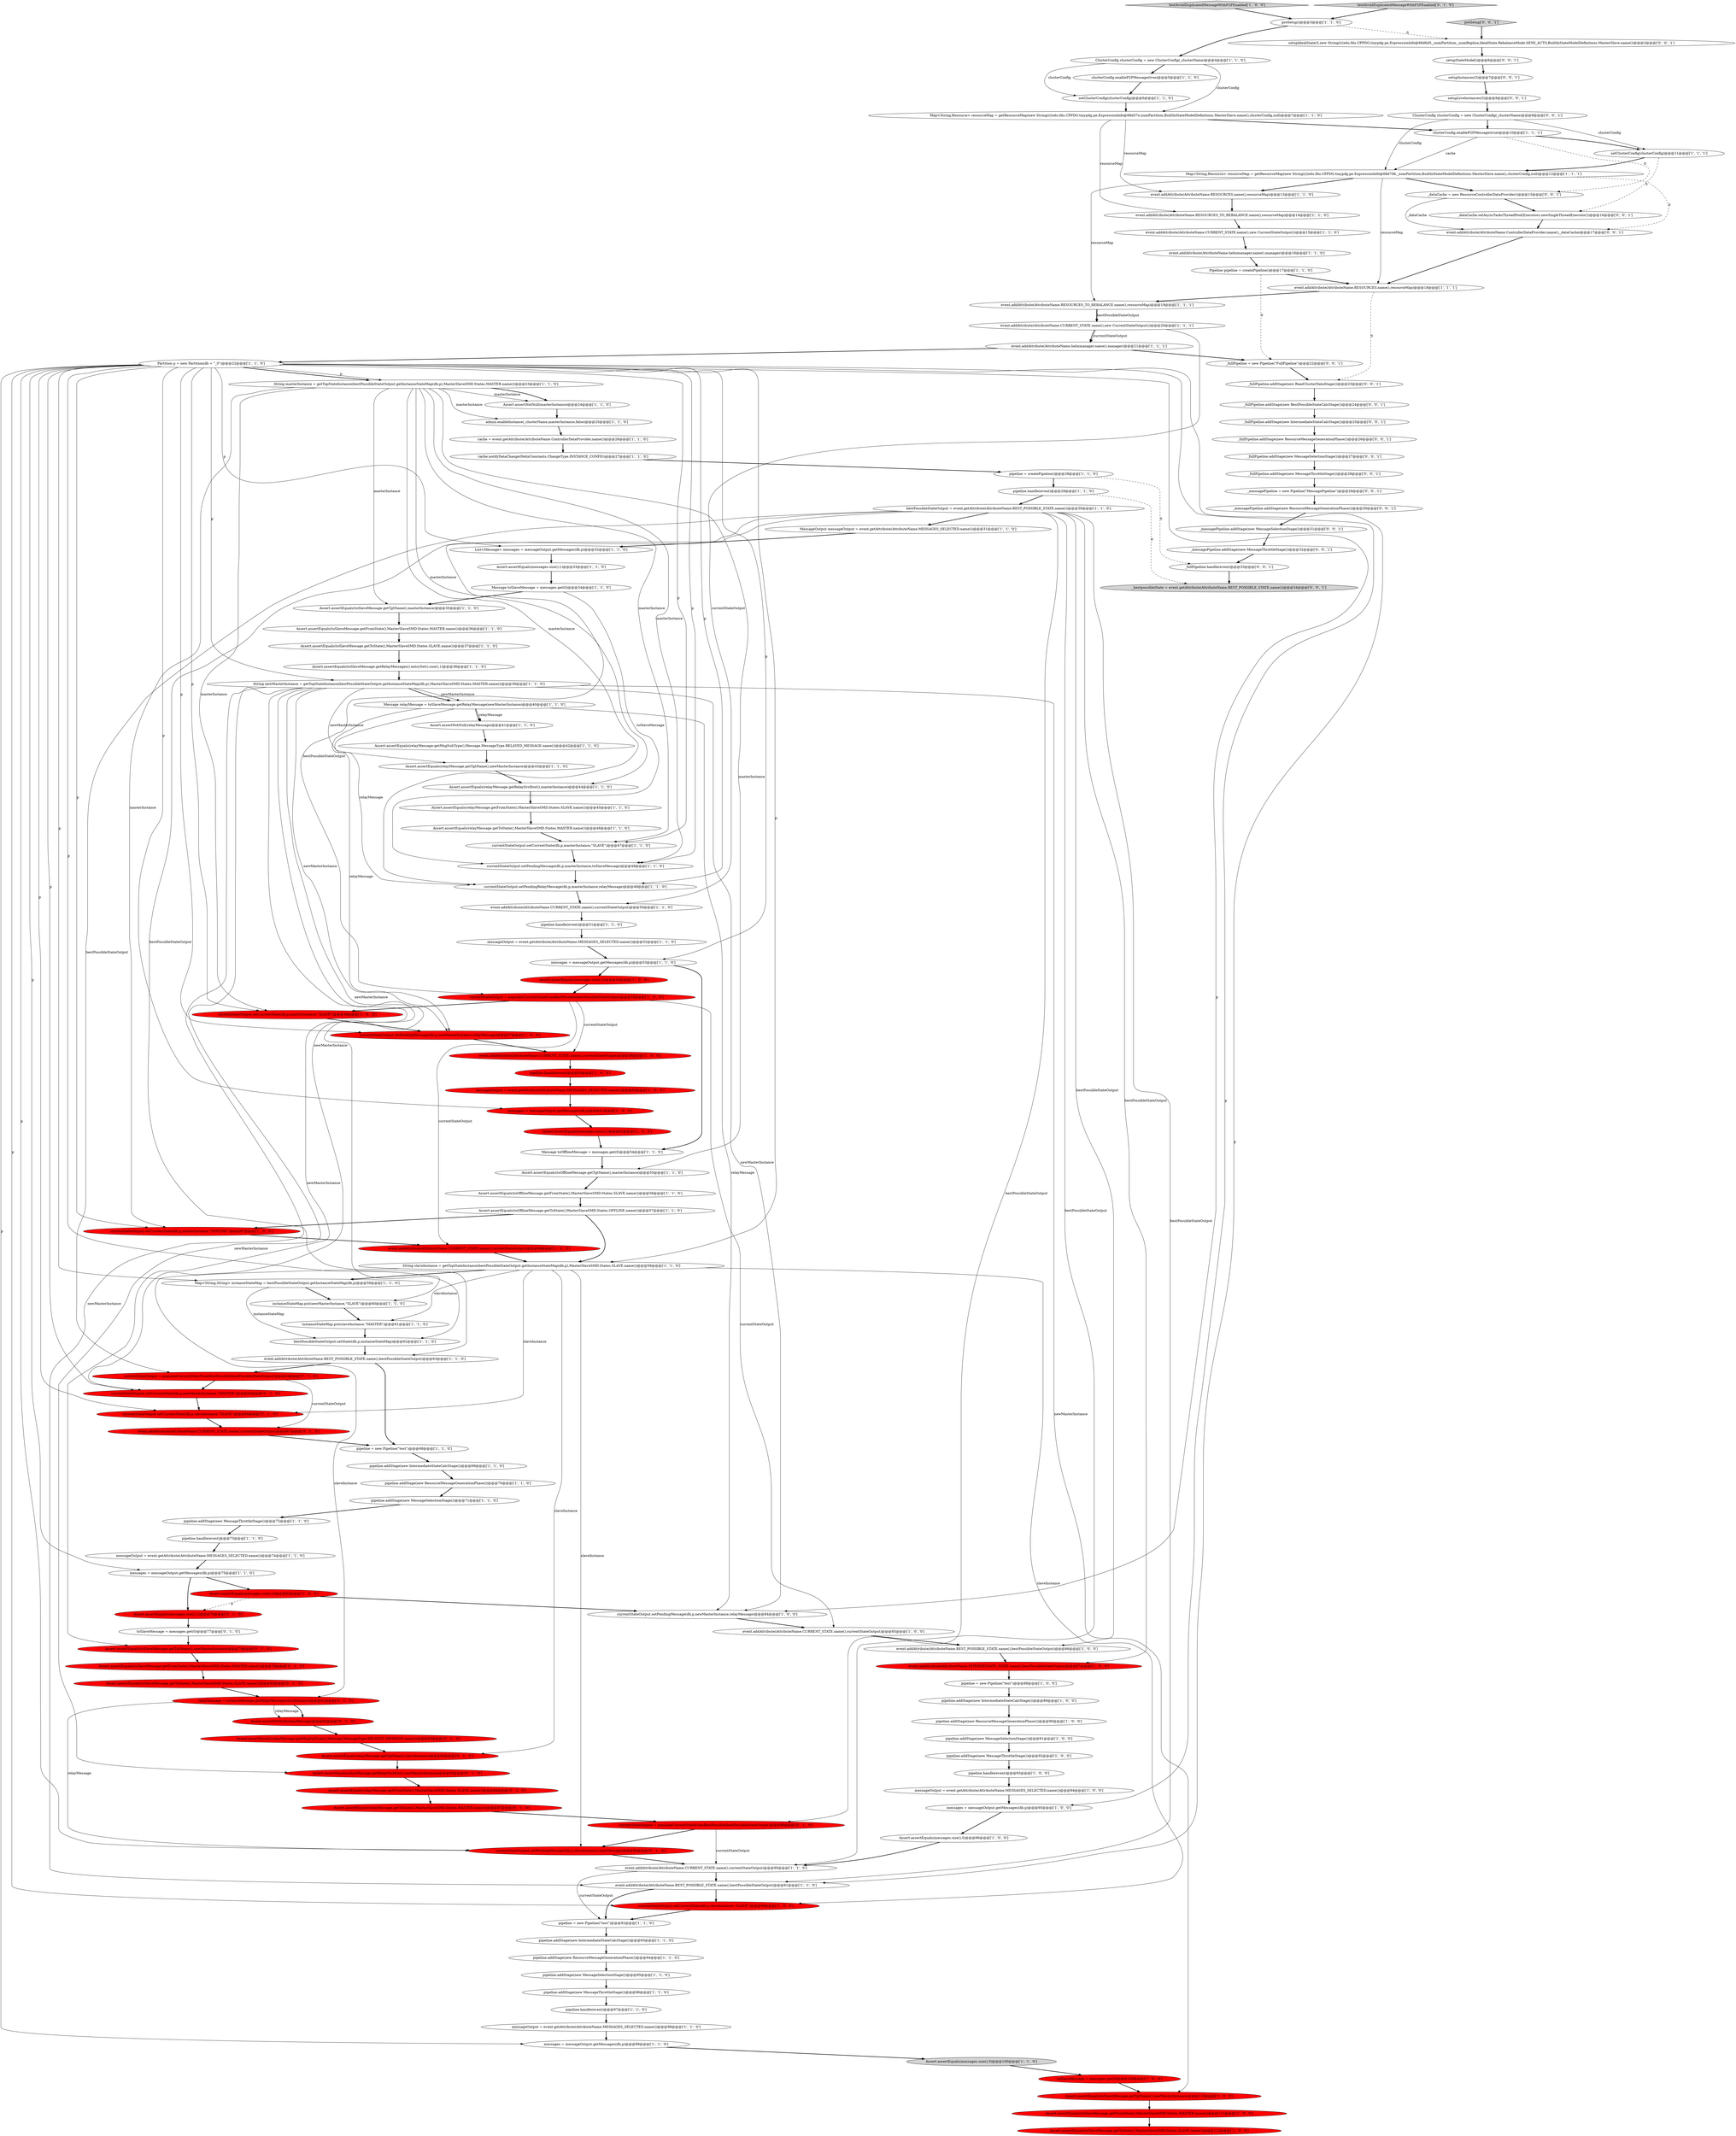 digraph {
63 [style = filled, label = "pipeline = new Pipeline(\"test\")@@@68@@@['1', '1', '0']", fillcolor = white, shape = ellipse image = "AAA0AAABBB1BBB"];
41 [style = filled, label = "messages = messageOutput.getMessages(db,p)@@@75@@@['1', '1', '0']", fillcolor = white, shape = ellipse image = "AAA0AAABBB1BBB"];
53 [style = filled, label = "clusterConfig.enableP2PMessage(true)@@@10@@@['1', '1', '1']", fillcolor = white, shape = ellipse image = "AAA0AAABBB1BBB"];
68 [style = filled, label = "Map<String,Resource> resourceMap = getResourceMap(new String((((edu.fdu.CPPDG.tinypdg.pe.ExpressionInfo@68d37e,numPartition,BuiltInStateModelDefinitions.MasterSlave.name(),clusterConfig,null)@@@7@@@['1', '1', '0']", fillcolor = white, shape = ellipse image = "AAA0AAABBB1BBB"];
4 [style = filled, label = "toSlaveMessage = messages.get(0)@@@109@@@['1', '0', '0']", fillcolor = red, shape = ellipse image = "AAA1AAABBB1BBB"];
74 [style = filled, label = "ClusterConfig clusterConfig = new ClusterConfig(_clusterName)@@@4@@@['1', '1', '0']", fillcolor = white, shape = ellipse image = "AAA0AAABBB1BBB"];
50 [style = filled, label = "Message relayMessage = toSlaveMessage.getRelayMessage(newMasterInstance)@@@40@@@['1', '1', '0']", fillcolor = white, shape = ellipse image = "AAA0AAABBB1BBB"];
82 [style = filled, label = "messageOutput = event.getAttribute(AttributeName.MESSAGES_SELECTED.name())@@@94@@@['1', '0', '0']", fillcolor = white, shape = ellipse image = "AAA0AAABBB1BBB"];
69 [style = filled, label = "event.addAttribute(AttributeName.CURRENT_STATE.name(),currentStateOutput)@@@58@@@['1', '0', '0']", fillcolor = red, shape = ellipse image = "AAA1AAABBB1BBB"];
27 [style = filled, label = "pipeline = createPipeline()@@@28@@@['1', '1', '0']", fillcolor = white, shape = ellipse image = "AAA0AAABBB1BBB"];
70 [style = filled, label = "event.addAttribute(AttributeName.CURRENT_STATE.name(),currentStateOutput)@@@50@@@['1', '1', '0']", fillcolor = white, shape = ellipse image = "AAA0AAABBB1BBB"];
5 [style = filled, label = "event.addAttribute(AttributeName.helixmanager.name(),manager)@@@21@@@['1', '1', '1']", fillcolor = white, shape = ellipse image = "AAA0AAABBB1BBB"];
125 [style = filled, label = "Assert.assertNotNull(relayMessage)@@@82@@@['0', '1', '0']", fillcolor = red, shape = ellipse image = "AAA1AAABBB2BBB"];
64 [style = filled, label = "pipeline.addStage(new MessageThrottleStage())@@@72@@@['1', '1', '0']", fillcolor = white, shape = ellipse image = "AAA0AAABBB1BBB"];
138 [style = filled, label = "preSetup['0', '0', '1']", fillcolor = lightgray, shape = diamond image = "AAA0AAABBB3BBB"];
59 [style = filled, label = "pipeline.handle(event)@@@73@@@['1', '1', '0']", fillcolor = white, shape = ellipse image = "AAA0AAABBB1BBB"];
22 [style = filled, label = "instanceStateMap.put(newMasterInstance,\"SLAVE\")@@@60@@@['1', '1', '0']", fillcolor = white, shape = ellipse image = "AAA0AAABBB1BBB"];
57 [style = filled, label = "preSetup()@@@3@@@['1', '1', '0']", fillcolor = white, shape = ellipse image = "AAA0AAABBB1BBB"];
101 [style = filled, label = "pipeline.handle(event)@@@59@@@['1', '0', '0']", fillcolor = red, shape = ellipse image = "AAA1AAABBB1BBB"];
49 [style = filled, label = "MessageOutput messageOutput = event.getAttribute(AttributeName.MESSAGES_SELECTED.name())@@@31@@@['1', '1', '0']", fillcolor = white, shape = ellipse image = "AAA0AAABBB1BBB"];
19 [style = filled, label = "event.addAttribute(AttributeName.helixmanager.name(),manager)@@@16@@@['1', '1', '0']", fillcolor = white, shape = ellipse image = "AAA0AAABBB1BBB"];
80 [style = filled, label = "messages = messageOutput.getMessages(db,p)@@@53@@@['1', '1', '0']", fillcolor = white, shape = ellipse image = "AAA0AAABBB1BBB"];
104 [style = filled, label = "event.addAttribute(AttributeName.CURRENT_STATE.name(),currentStateOutput)@@@90@@@['1', '1', '0']", fillcolor = white, shape = ellipse image = "AAA0AAABBB1BBB"];
147 [style = filled, label = "_messagePipeline = new Pipeline(\"MessagePipeline\")@@@29@@@['0', '0', '1']", fillcolor = white, shape = ellipse image = "AAA0AAABBB3BBB"];
135 [style = filled, label = "_dataCache.setAsyncTasksThreadPool(Executors.newSingleThreadExecutor())@@@16@@@['0', '0', '1']", fillcolor = white, shape = ellipse image = "AAA0AAABBB3BBB"];
51 [style = filled, label = "currentStateOutput.setPendingRelayMessage(db,p,masterInstance,relayMessage)@@@49@@@['1', '1', '0']", fillcolor = white, shape = ellipse image = "AAA0AAABBB1BBB"];
140 [style = filled, label = "_dataCache = new ResourceControllerDataProvider()@@@15@@@['0', '0', '1']", fillcolor = white, shape = ellipse image = "AAA0AAABBB3BBB"];
6 [style = filled, label = "pipeline.addStage(new MessageThrottleStage())@@@92@@@['1', '0', '0']", fillcolor = white, shape = ellipse image = "AAA0AAABBB1BBB"];
118 [style = filled, label = "Assert.assertEquals(relayMessage.getRelaySrcHost(),newMasterInstance)@@@85@@@['0', '1', '0']", fillcolor = red, shape = ellipse image = "AAA1AAABBB2BBB"];
123 [style = filled, label = "currentStateOutput.setCurrentState(db,p,slaveInstance,\"SLAVE\")@@@66@@@['0', '1', '0']", fillcolor = red, shape = ellipse image = "AAA1AAABBB2BBB"];
10 [style = filled, label = "pipeline.handle(event)@@@97@@@['1', '1', '0']", fillcolor = white, shape = ellipse image = "AAA0AAABBB1BBB"];
149 [style = filled, label = "_fullPipeline = new Pipeline(\"FullPipeline\")@@@22@@@['0', '0', '1']", fillcolor = white, shape = ellipse image = "AAA0AAABBB3BBB"];
129 [style = filled, label = "setupIdealState(3,new String((((edu.fdu.CPPDG.tinypdg.pe.ExpressionInfo@68d6d5,_numPartition,_numReplica,IdealState.RebalanceMode.SEMI_AUTO,BuiltInStateModelDefinitions.MasterSlave.name())@@@3@@@['0', '0', '1']", fillcolor = white, shape = ellipse image = "AAA0AAABBB3BBB"];
23 [style = filled, label = "pipeline.addStage(new IntermediateStateCalcStage())@@@89@@@['1', '0', '0']", fillcolor = white, shape = ellipse image = "AAA0AAABBB1BBB"];
134 [style = filled, label = "_fullPipeline.addStage(new ReadClusterDataStage())@@@23@@@['0', '0', '1']", fillcolor = white, shape = ellipse image = "AAA0AAABBB3BBB"];
87 [style = filled, label = "Assert.assertEquals(toOfflineMessage.getFromState(),MasterSlaveSMD.States.SLAVE.name())@@@56@@@['1', '1', '0']", fillcolor = white, shape = ellipse image = "AAA0AAABBB1BBB"];
65 [style = filled, label = "testAvoidDuplicatedMessageWithP2PEnabled['1', '0', '0']", fillcolor = lightgray, shape = diamond image = "AAA0AAABBB1BBB"];
9 [style = filled, label = "Assert.assertNotNull(relayMessage)@@@41@@@['1', '1', '0']", fillcolor = white, shape = ellipse image = "AAA0AAABBB1BBB"];
108 [style = filled, label = "currentStateOutput.setPendingMessage(db,p,newMasterInstance,relayMessage)@@@84@@@['1', '0', '0']", fillcolor = white, shape = ellipse image = "AAA0AAABBB1BBB"];
61 [style = filled, label = "Assert.assertEquals(toSlaveMessage.getToState(),MasterSlaveSMD.States.SLAVE.name())@@@37@@@['1', '1', '0']", fillcolor = white, shape = ellipse image = "AAA0AAABBB1BBB"];
100 [style = filled, label = "messageOutput = event.getAttribute(AttributeName.MESSAGES_SELECTED.name())@@@74@@@['1', '1', '0']", fillcolor = white, shape = ellipse image = "AAA0AAABBB1BBB"];
107 [style = filled, label = "pipeline = new Pipeline(\"test\")@@@88@@@['1', '0', '0']", fillcolor = white, shape = ellipse image = "AAA0AAABBB1BBB"];
31 [style = filled, label = "Assert.assertEquals(toSlaveMessage.getRelayMessages().entrySet().size(),1)@@@38@@@['1', '1', '0']", fillcolor = white, shape = ellipse image = "AAA0AAABBB1BBB"];
67 [style = filled, label = "currentStateOutput.setCurrentState(db,p,masterInstance,\"OFFLINE\")@@@67@@@['1', '0', '0']", fillcolor = red, shape = ellipse image = "AAA1AAABBB1BBB"];
127 [style = filled, label = "event.addAttribute(AttributeName.CURRENT_STATE.name(),currentStateOutput)@@@67@@@['0', '1', '0']", fillcolor = red, shape = ellipse image = "AAA1AAABBB2BBB"];
86 [style = filled, label = "event.addAttribute(AttributeName.RESOURCES_TO_REBALANCE.name(),resourceMap)@@@14@@@['1', '1', '0']", fillcolor = white, shape = ellipse image = "AAA0AAABBB1BBB"];
52 [style = filled, label = "Assert.assertEquals(messages.size(),0)@@@54@@@['1', '0', '0']", fillcolor = red, shape = ellipse image = "AAA1AAABBB1BBB"];
122 [style = filled, label = "currentStateOutput = populateCurrentStateFromBestPossible(bestPossibleStateOutput)@@@64@@@['0', '1', '0']", fillcolor = red, shape = ellipse image = "AAA1AAABBB2BBB"];
143 [style = filled, label = "_messagePipeline.addStage(new MessageSelectionStage())@@@31@@@['0', '0', '1']", fillcolor = white, shape = ellipse image = "AAA0AAABBB3BBB"];
40 [style = filled, label = "Partition p = new Partition(db + \"_0\")@@@22@@@['1', '1', '0']", fillcolor = white, shape = ellipse image = "AAA0AAABBB1BBB"];
120 [style = filled, label = "Assert.assertEquals(messages.size(),1)@@@76@@@['0', '1', '0']", fillcolor = red, shape = ellipse image = "AAA1AAABBB2BBB"];
20 [style = filled, label = "event.addAttribute(AttributeName.BEST_POSSIBLE_STATE.name(),bestPossibleStateOutput)@@@63@@@['1', '1', '0']", fillcolor = white, shape = ellipse image = "AAA0AAABBB1BBB"];
62 [style = filled, label = "instanceStateMap.put(slaveInstance,\"MASTER\")@@@61@@@['1', '1', '0']", fillcolor = white, shape = ellipse image = "AAA0AAABBB1BBB"];
88 [style = filled, label = "Assert.assertEquals(relayMessage.getMsgSubType(),Message.MessageType.RELAYED_MESSAGE.name())@@@42@@@['1', '1', '0']", fillcolor = white, shape = ellipse image = "AAA0AAABBB1BBB"];
18 [style = filled, label = "event.addAttribute(AttributeName.RESOURCES_TO_REBALANCE.name(),resourceMap)@@@19@@@['1', '1', '1']", fillcolor = white, shape = ellipse image = "AAA0AAABBB1BBB"];
141 [style = filled, label = "event.addAttribute(AttributeName.ControllerDataProvider.name(),_dataCache)@@@17@@@['0', '0', '1']", fillcolor = white, shape = ellipse image = "AAA0AAABBB3BBB"];
2 [style = filled, label = "currentStateOutput.setPendingMessage(db,p,masterInstance,toSlaveMessage)@@@48@@@['1', '1', '0']", fillcolor = white, shape = ellipse image = "AAA0AAABBB1BBB"];
96 [style = filled, label = "event.addAttribute(AttributeName.CURRENT_STATE.name(),new CurrentStateOutput())@@@20@@@['1', '1', '1']", fillcolor = white, shape = ellipse image = "AAA0AAABBB1BBB"];
11 [style = filled, label = "pipeline.addStage(new MessageSelectionStage())@@@71@@@['1', '1', '0']", fillcolor = white, shape = ellipse image = "AAA0AAABBB1BBB"];
42 [style = filled, label = "cache = event.getAttribute(AttributeName.ControllerDataProvider.name())@@@26@@@['1', '1', '0']", fillcolor = white, shape = ellipse image = "AAA0AAABBB1BBB"];
13 [style = filled, label = "Map<String,Resource> resourceMap = getResourceMap(new String((((edu.fdu.CPPDG.tinypdg.pe.ExpressionInfo@68d706,_numPartition,BuiltInStateModelDefinitions.MasterSlave.name(),clusterConfig,null)@@@12@@@['1', '1', '1']", fillcolor = white, shape = ellipse image = "AAA0AAABBB1BBB"];
115 [style = filled, label = "toSlaveMessage = messages.get(0)@@@77@@@['0', '1', '0']", fillcolor = white, shape = ellipse image = "AAA0AAABBB2BBB"];
137 [style = filled, label = "_fullPipeline.handle(event)@@@33@@@['0', '0', '1']", fillcolor = white, shape = ellipse image = "AAA0AAABBB3BBB"];
47 [style = filled, label = "pipeline.handle(event)@@@51@@@['1', '1', '0']", fillcolor = white, shape = ellipse image = "AAA0AAABBB1BBB"];
114 [style = filled, label = "Assert.assertEquals(toSlaveMessage.getTgtName(),newMasterInstance)@@@78@@@['0', '1', '0']", fillcolor = red, shape = ellipse image = "AAA1AAABBB2BBB"];
3 [style = filled, label = "pipeline.addStage(new ResourceMessageGenerationPhase())@@@94@@@['1', '1', '0']", fillcolor = white, shape = ellipse image = "AAA0AAABBB1BBB"];
92 [style = filled, label = "setClusterConfig(clusterConfig)@@@11@@@['1', '1', '1']", fillcolor = white, shape = ellipse image = "AAA0AAABBB1BBB"];
66 [style = filled, label = "Assert.assertEquals(toSlaveMessage.getTgtName(),masterInstance)@@@35@@@['1', '1', '0']", fillcolor = white, shape = ellipse image = "AAA0AAABBB1BBB"];
132 [style = filled, label = "_fullPipeline.addStage(new MessageSelectionStage())@@@27@@@['0', '0', '1']", fillcolor = white, shape = ellipse image = "AAA0AAABBB3BBB"];
128 [style = filled, label = "_fullPipeline.addStage(new IntermediateStateCalcStage())@@@25@@@['0', '0', '1']", fillcolor = white, shape = ellipse image = "AAA0AAABBB3BBB"];
85 [style = filled, label = "messages = messageOutput.getMessages(db,p)@@@99@@@['1', '1', '0']", fillcolor = white, shape = ellipse image = "AAA0AAABBB1BBB"];
35 [style = filled, label = "event.addAttribute(AttributeName.CURRENT_STATE.name(),currentStateOutput)@@@85@@@['1', '0', '0']", fillcolor = white, shape = ellipse image = "AAA0AAABBB1BBB"];
90 [style = filled, label = "pipeline.addStage(new MessageSelectionStage())@@@91@@@['1', '0', '0']", fillcolor = white, shape = ellipse image = "AAA0AAABBB1BBB"];
97 [style = filled, label = "Message toOfflineMessage = messages.get(0)@@@54@@@['1', '1', '0']", fillcolor = white, shape = ellipse image = "AAA0AAABBB1BBB"];
119 [style = filled, label = "Assert.assertEquals(relayMessage.getFromState(),MasterSlaveSMD.States.SLAVE.name())@@@86@@@['0', '1', '0']", fillcolor = red, shape = ellipse image = "AAA1AAABBB2BBB"];
117 [style = filled, label = "Assert.assertEquals(relayMessage.getToState(),MasterSlaveSMD.States.MASTER.name())@@@87@@@['0', '1', '0']", fillcolor = red, shape = ellipse image = "AAA1AAABBB2BBB"];
24 [style = filled, label = "event.addAttribute(AttributeName.BEST_POSSIBLE_STATE.name(),bestPossibleStateOutput)@@@91@@@['1', '1', '0']", fillcolor = white, shape = ellipse image = "AAA0AAABBB1BBB"];
91 [style = filled, label = "bestPossibleStateOutput.setState(db,p,instanceStateMap)@@@62@@@['1', '1', '0']", fillcolor = white, shape = ellipse image = "AAA0AAABBB1BBB"];
116 [style = filled, label = "Assert.assertEquals(relayMessage.getTgtName(),slaveInstance)@@@84@@@['0', '1', '0']", fillcolor = red, shape = ellipse image = "AAA1AAABBB2BBB"];
93 [style = filled, label = "String newMasterInstance = getTopStateInstance(bestPossibleStateOutput.getInstanceStateMap(db,p),MasterSlaveSMD.States.MASTER.name())@@@39@@@['1', '1', '0']", fillcolor = white, shape = ellipse image = "AAA0AAABBB1BBB"];
98 [style = filled, label = "pipeline.addStage(new ResourceMessageGenerationPhase())@@@90@@@['1', '0', '0']", fillcolor = white, shape = ellipse image = "AAA0AAABBB1BBB"];
21 [style = filled, label = "admin.enableInstance(_clusterName,masterInstance,false)@@@25@@@['1', '1', '0']", fillcolor = white, shape = ellipse image = "AAA0AAABBB1BBB"];
36 [style = filled, label = "event.addAttribute(AttributeName.BEST_POSSIBLE_STATE.name(),bestPossibleStateOutput)@@@86@@@['1', '0', '0']", fillcolor = white, shape = ellipse image = "AAA0AAABBB1BBB"];
130 [style = filled, label = "setupStateModel()@@@6@@@['0', '0', '1']", fillcolor = white, shape = ellipse image = "AAA0AAABBB3BBB"];
55 [style = filled, label = "Map<String,String> instanceStateMap = bestPossibleStateOutput.getInstanceStateMap(db,p)@@@59@@@['1', '1', '0']", fillcolor = white, shape = ellipse image = "AAA0AAABBB1BBB"];
71 [style = filled, label = "List<Message> messages = messageOutput.getMessages(db,p)@@@32@@@['1', '1', '0']", fillcolor = white, shape = ellipse image = "AAA0AAABBB1BBB"];
94 [style = filled, label = "Assert.assertEquals(relayMessage.getFromState(),MasterSlaveSMD.States.SLAVE.name())@@@45@@@['1', '1', '0']", fillcolor = white, shape = ellipse image = "AAA0AAABBB1BBB"];
15 [style = filled, label = "Assert.assertEquals(messages.size(),0)@@@96@@@['1', '0', '0']", fillcolor = white, shape = ellipse image = "AAA0AAABBB1BBB"];
121 [style = filled, label = "Assert.assertEquals(relayMessage.getMsgSubType(),Message.MessageType.RELAYED_MESSAGE.name())@@@83@@@['0', '1', '0']", fillcolor = red, shape = ellipse image = "AAA1AAABBB2BBB"];
131 [style = filled, label = "setupLiveInstances(3)@@@8@@@['0', '0', '1']", fillcolor = white, shape = ellipse image = "AAA0AAABBB3BBB"];
56 [style = filled, label = "currentStateOutput.setCurrentState(db,p,masterInstance,\"SLAVE\")@@@56@@@['1', '0', '0']", fillcolor = red, shape = ellipse image = "AAA1AAABBB1BBB"];
144 [style = filled, label = "ClusterConfig clusterConfig = new ClusterConfig(_clusterName)@@@9@@@['0', '0', '1']", fillcolor = white, shape = ellipse image = "AAA0AAABBB3BBB"];
14 [style = filled, label = "currentStateOutput.setCurrentState(db,p,slaveInstance,\"SLAVE\")@@@99@@@['1', '0', '0']", fillcolor = red, shape = ellipse image = "AAA1AAABBB1BBB"];
73 [style = filled, label = "Assert.assertEquals(toSlaveMessage.getTgtName(),newMasterInstance)@@@110@@@['1', '0', '0']", fillcolor = red, shape = ellipse image = "AAA1AAABBB1BBB"];
30 [style = filled, label = "currentStateOutput = populateCurrentStateFromBestPossible(bestPossibleStateOutput)@@@55@@@['1', '0', '0']", fillcolor = red, shape = ellipse image = "AAA1AAABBB1BBB"];
75 [style = filled, label = "event.addAttribute(AttributeName.CURRENT_STATE.name(),new CurrentStateOutput())@@@15@@@['1', '1', '0']", fillcolor = white, shape = ellipse image = "AAA0AAABBB1BBB"];
136 [style = filled, label = "_bestpossibleState = event.getAttribute(AttributeName.BEST_POSSIBLE_STATE.name())@@@34@@@['0', '0', '1']", fillcolor = lightgray, shape = ellipse image = "AAA0AAABBB3BBB"];
105 [style = filled, label = "Assert.assertEquals(relayMessage.getRelaySrcHost(),masterInstance)@@@44@@@['1', '1', '0']", fillcolor = white, shape = ellipse image = "AAA0AAABBB1BBB"];
58 [style = filled, label = "Message toSlaveMessage = messages.get(0)@@@34@@@['1', '1', '0']", fillcolor = white, shape = ellipse image = "AAA0AAABBB1BBB"];
17 [style = filled, label = "event.addAttribute(AttributeName.INTERMEDIATE_STATE.name(),bestPossibleStateOutput)@@@87@@@['1', '0', '0']", fillcolor = red, shape = ellipse image = "AAA1AAABBB1BBB"];
34 [style = filled, label = "pipeline.addStage(new MessageSelectionStage())@@@95@@@['1', '1', '0']", fillcolor = white, shape = ellipse image = "AAA0AAABBB1BBB"];
46 [style = filled, label = "pipeline.handle(event)@@@29@@@['1', '1', '0']", fillcolor = white, shape = ellipse image = "AAA0AAABBB1BBB"];
95 [style = filled, label = "messageOutput = event.getAttribute(AttributeName.MESSAGES_SELECTED.name())@@@98@@@['1', '1', '0']", fillcolor = white, shape = ellipse image = "AAA0AAABBB1BBB"];
111 [style = filled, label = "currentStateOutput.setPendingMessage(db,p,slaveInstance,relayMessage)@@@89@@@['0', '1', '0']", fillcolor = red, shape = ellipse image = "AAA1AAABBB2BBB"];
124 [style = filled, label = "currentStateOutput = populateCurrentStateFromBestPossible(bestPossibleStateOutput)@@@88@@@['0', '1', '0']", fillcolor = red, shape = ellipse image = "AAA1AAABBB2BBB"];
16 [style = filled, label = "clusterConfig.enableP2PMessage(true)@@@5@@@['1', '1', '0']", fillcolor = white, shape = ellipse image = "AAA0AAABBB1BBB"];
79 [style = filled, label = "Assert.assertEquals(messages.size(),0)@@@83@@@['1', '0', '0']", fillcolor = red, shape = ellipse image = "AAA1AAABBB1BBB"];
106 [style = filled, label = "messages = messageOutput.getMessages(db,p)@@@61@@@['1', '0', '0']", fillcolor = red, shape = ellipse image = "AAA1AAABBB1BBB"];
103 [style = filled, label = "Assert.assertNotNull(masterInstance)@@@24@@@['1', '1', '0']", fillcolor = white, shape = ellipse image = "AAA0AAABBB1BBB"];
48 [style = filled, label = "Assert.assertEquals(messages.size(),1)@@@62@@@['1', '0', '0']", fillcolor = red, shape = ellipse image = "AAA1AAABBB1BBB"];
39 [style = filled, label = "currentStateOutput.setPendingMessage(db,p,newMasterInstance,relayMessage)@@@57@@@['1', '0', '0']", fillcolor = red, shape = ellipse image = "AAA1AAABBB1BBB"];
12 [style = filled, label = "pipeline.addStage(new IntermediateStateCalcStage())@@@69@@@['1', '1', '0']", fillcolor = white, shape = ellipse image = "AAA0AAABBB1BBB"];
99 [style = filled, label = "event.addAttribute(AttributeName.RESOURCES.name(),resourceMap)@@@18@@@['1', '1', '1']", fillcolor = white, shape = ellipse image = "AAA0AAABBB1BBB"];
28 [style = filled, label = "Assert.assertEquals(relayMessage.getTgtName(),newMasterInstance)@@@43@@@['1', '1', '0']", fillcolor = white, shape = ellipse image = "AAA0AAABBB1BBB"];
113 [style = filled, label = "currentStateOutput.setCurrentState(db,p,newMasterInstance,\"MASTER\")@@@65@@@['0', '1', '0']", fillcolor = red, shape = ellipse image = "AAA1AAABBB2BBB"];
1 [style = filled, label = "Assert.assertEquals(messages.size(),1)@@@33@@@['1', '1', '0']", fillcolor = white, shape = ellipse image = "AAA0AAABBB1BBB"];
45 [style = filled, label = "event.addAttribute(AttributeName.CURRENT_STATE.name(),currentStateOutput)@@@68@@@['1', '0', '0']", fillcolor = red, shape = ellipse image = "AAA1AAABBB1BBB"];
44 [style = filled, label = "pipeline.handle(event)@@@93@@@['1', '0', '0']", fillcolor = white, shape = ellipse image = "AAA0AAABBB1BBB"];
83 [style = filled, label = "Assert.assertEquals(toOfflineMessage.getTgtName(),masterInstance)@@@55@@@['1', '1', '0']", fillcolor = white, shape = ellipse image = "AAA0AAABBB1BBB"];
26 [style = filled, label = "messageOutput = event.getAttribute(AttributeName.MESSAGES_SELECTED.name())@@@60@@@['1', '0', '0']", fillcolor = red, shape = ellipse image = "AAA1AAABBB1BBB"];
89 [style = filled, label = "Assert.assertEquals(toSlaveMessage.getToState(),MasterSlaveSMD.States.SLAVE.name())@@@112@@@['1', '0', '0']", fillcolor = red, shape = ellipse image = "AAA1AAABBB1BBB"];
145 [style = filled, label = "_fullPipeline.addStage(new MessageThrottleStage())@@@28@@@['0', '0', '1']", fillcolor = white, shape = ellipse image = "AAA0AAABBB3BBB"];
148 [style = filled, label = "setupInstances(3)@@@7@@@['0', '0', '1']", fillcolor = white, shape = ellipse image = "AAA0AAABBB3BBB"];
72 [style = filled, label = "setClusterConfig(clusterConfig)@@@6@@@['1', '1', '0']", fillcolor = white, shape = ellipse image = "AAA0AAABBB1BBB"];
38 [style = filled, label = "cache.notifyDataChange(HelixConstants.ChangeType.INSTANCE_CONFIG)@@@27@@@['1', '1', '0']", fillcolor = white, shape = ellipse image = "AAA0AAABBB1BBB"];
37 [style = filled, label = "Pipeline pipeline = createPipeline()@@@17@@@['1', '1', '0']", fillcolor = white, shape = ellipse image = "AAA0AAABBB1BBB"];
76 [style = filled, label = "String slaveInstance = getTopStateInstance(bestPossibleStateOutput.getInstanceStateMap(db,p),MasterSlaveSMD.States.SLAVE.name())@@@58@@@['1', '1', '0']", fillcolor = white, shape = ellipse image = "AAA0AAABBB1BBB"];
77 [style = filled, label = "messageOutput = event.getAttribute(AttributeName.MESSAGES_SELECTED.name())@@@52@@@['1', '1', '0']", fillcolor = white, shape = ellipse image = "AAA0AAABBB1BBB"];
54 [style = filled, label = "Assert.assertEquals(toSlaveMessage.getFromState(),MasterSlaveSMD.States.MASTER.name())@@@111@@@['1', '0', '0']", fillcolor = red, shape = ellipse image = "AAA1AAABBB1BBB"];
146 [style = filled, label = "_messagePipeline.addStage(new ResourceMessageGenerationPhase())@@@30@@@['0', '0', '1']", fillcolor = white, shape = ellipse image = "AAA0AAABBB3BBB"];
133 [style = filled, label = "_fullPipeline.addStage(new ResourceMessageGenerationPhase())@@@26@@@['0', '0', '1']", fillcolor = white, shape = ellipse image = "AAA0AAABBB3BBB"];
33 [style = filled, label = "String masterInstance = getTopStateInstance(bestPossibleStateOutput.getInstanceStateMap(db,p),MasterSlaveSMD.States.MASTER.name())@@@23@@@['1', '1', '0']", fillcolor = white, shape = ellipse image = "AAA0AAABBB1BBB"];
139 [style = filled, label = "_fullPipeline.addStage(new BestPossibleStateCalcStage())@@@24@@@['0', '0', '1']", fillcolor = white, shape = ellipse image = "AAA0AAABBB3BBB"];
112 [style = filled, label = "Assert.assertEquals(toSlaveMessage.getToState(),MasterSlaveSMD.States.SLAVE.name())@@@80@@@['0', '1', '0']", fillcolor = red, shape = ellipse image = "AAA1AAABBB2BBB"];
8 [style = filled, label = "event.addAttribute(AttributeName.RESOURCES.name(),resourceMap)@@@13@@@['1', '1', '0']", fillcolor = white, shape = ellipse image = "AAA0AAABBB1BBB"];
60 [style = filled, label = "Assert.assertEquals(messages.size(),0)@@@100@@@['1', '1', '0']", fillcolor = lightgray, shape = ellipse image = "AAA0AAABBB1BBB"];
78 [style = filled, label = "Assert.assertEquals(toSlaveMessage.getFromState(),MasterSlaveSMD.States.MASTER.name())@@@36@@@['1', '1', '0']", fillcolor = white, shape = ellipse image = "AAA0AAABBB1BBB"];
102 [style = filled, label = "pipeline.addStage(new ResourceMessageGenerationPhase())@@@70@@@['1', '1', '0']", fillcolor = white, shape = ellipse image = "AAA0AAABBB1BBB"];
109 [style = filled, label = "relayMessage = toSlaveMessage.getRelayMessage(slaveInstance)@@@81@@@['0', '1', '0']", fillcolor = red, shape = ellipse image = "AAA1AAABBB2BBB"];
126 [style = filled, label = "Assert.assertEquals(toSlaveMessage.getFromState(),MasterSlaveSMD.States.MASTER.name())@@@79@@@['0', '1', '0']", fillcolor = red, shape = ellipse image = "AAA1AAABBB2BBB"];
110 [style = filled, label = "testAvoidDuplicatedMessageWithP2PEnabled['0', '1', '0']", fillcolor = lightgray, shape = diamond image = "AAA0AAABBB2BBB"];
25 [style = filled, label = "Assert.assertEquals(relayMessage.getToState(),MasterSlaveSMD.States.MASTER.name())@@@46@@@['1', '1', '0']", fillcolor = white, shape = ellipse image = "AAA0AAABBB1BBB"];
29 [style = filled, label = "pipeline = new Pipeline(\"test\")@@@92@@@['1', '1', '0']", fillcolor = white, shape = ellipse image = "AAA0AAABBB1BBB"];
81 [style = filled, label = "Assert.assertEquals(toOfflineMessage.getToState(),MasterSlaveSMD.States.OFFLINE.name())@@@57@@@['1', '1', '0']", fillcolor = white, shape = ellipse image = "AAA0AAABBB1BBB"];
32 [style = filled, label = "currentStateOutput.setCurrentState(db,p,masterInstance,\"SLAVE\")@@@47@@@['1', '1', '0']", fillcolor = white, shape = ellipse image = "AAA0AAABBB1BBB"];
43 [style = filled, label = "pipeline.addStage(new MessageThrottleStage())@@@96@@@['1', '1', '0']", fillcolor = white, shape = ellipse image = "AAA0AAABBB1BBB"];
7 [style = filled, label = "pipeline.addStage(new IntermediateStateCalcStage())@@@93@@@['1', '1', '0']", fillcolor = white, shape = ellipse image = "AAA0AAABBB1BBB"];
142 [style = filled, label = "_messagePipeline.addStage(new MessageThrottleStage())@@@32@@@['0', '0', '1']", fillcolor = white, shape = ellipse image = "AAA0AAABBB3BBB"];
0 [style = filled, label = "bestPossibleStateOutput = event.getAttribute(AttributeName.BEST_POSSIBLE_STATE.name())@@@30@@@['1', '1', '0']", fillcolor = white, shape = ellipse image = "AAA0AAABBB1BBB"];
84 [style = filled, label = "messages = messageOutput.getMessages(db,p)@@@95@@@['1', '0', '0']", fillcolor = white, shape = ellipse image = "AAA0AAABBB1BBB"];
121->116 [style = bold, label=""];
79->108 [style = bold, label=""];
21->42 [style = bold, label=""];
39->69 [style = bold, label=""];
119->117 [style = bold, label=""];
33->105 [style = solid, label="masterInstance"];
46->0 [style = bold, label=""];
78->61 [style = bold, label=""];
2->51 [style = bold, label=""];
50->39 [style = solid, label="relayMessage"];
65->57 [style = bold, label=""];
148->131 [style = bold, label=""];
11->64 [style = bold, label=""];
86->75 [style = bold, label=""];
73->54 [style = bold, label=""];
40->55 [style = solid, label="p"];
135->141 [style = bold, label=""];
18->96 [style = solid, label="bestPossibleStateOutput"];
116->118 [style = bold, label=""];
93->108 [style = solid, label="newMasterInstance"];
55->91 [style = solid, label="instanceStateMap"];
77->80 [style = bold, label=""];
44->82 [style = bold, label=""];
96->5 [style = solid, label="currentStateOutput"];
124->104 [style = solid, label="currentStateOutput"];
45->76 [style = bold, label=""];
123->127 [style = bold, label=""];
107->23 [style = bold, label=""];
40->108 [style = solid, label="p"];
98->90 [style = bold, label=""];
16->72 [style = bold, label=""];
139->128 [style = bold, label=""];
68->86 [style = solid, label="resourceMap"];
3->34 [style = bold, label=""];
93->73 [style = solid, label="newMasterInstance"];
33->56 [style = solid, label="masterInstance"];
145->147 [style = bold, label=""];
0->124 [style = solid, label="bestPossibleStateOutput"];
144->53 [style = bold, label=""];
40->24 [style = solid, label="p"];
76->109 [style = solid, label="slaveInstance"];
5->149 [style = bold, label=""];
75->19 [style = bold, label=""];
76->55 [style = bold, label=""];
91->20 [style = bold, label=""];
12->102 [style = bold, label=""];
93->118 [style = solid, label="newMasterInstance"];
27->137 [style = dashed, label="0"];
20->122 [style = bold, label=""];
57->74 [style = bold, label=""];
40->93 [style = solid, label="p"];
96->70 [style = solid, label="currentStateOutput"];
122->127 [style = solid, label="currentStateOutput"];
120->115 [style = bold, label=""];
97->83 [style = bold, label=""];
17->107 [style = bold, label=""];
30->35 [style = solid, label="currentStateOutput"];
36->17 [style = bold, label=""];
149->134 [style = bold, label=""];
115->114 [style = bold, label=""];
40->71 [style = solid, label="p"];
50->9 [style = solid, label="relayMessage"];
134->139 [style = bold, label=""];
50->108 [style = solid, label="relayMessage"];
93->114 [style = solid, label="newMasterInstance"];
20->63 [style = bold, label=""];
68->8 [style = solid, label="resourceMap"];
33->103 [style = bold, label=""];
117->124 [style = bold, label=""];
140->135 [style = bold, label=""];
109->111 [style = solid, label="relayMessage"];
41->120 [style = bold, label=""];
4->73 [style = bold, label=""];
10->95 [style = bold, label=""];
33->67 [style = solid, label="masterInstance"];
93->39 [style = solid, label="newMasterInstance"];
140->141 [style = solid, label="_dataCache"];
53->92 [style = bold, label=""];
66->78 [style = bold, label=""];
109->125 [style = bold, label=""];
28->105 [style = bold, label=""];
33->21 [style = solid, label="masterInstance"];
40->111 [style = solid, label="p"];
76->111 [style = solid, label="slaveInstance"];
129->130 [style = bold, label=""];
18->96 [style = bold, label=""];
33->51 [style = solid, label="masterInstance"];
99->134 [style = dashed, label="0"];
104->29 [style = solid, label="currentStateOutput"];
26->106 [style = bold, label=""];
104->24 [style = bold, label=""];
15->104 [style = bold, label=""];
0->20 [style = solid, label="bestPossibleStateOutput"];
19->37 [style = bold, label=""];
112->109 [style = bold, label=""];
118->119 [style = bold, label=""];
48->97 [style = bold, label=""];
40->2 [style = solid, label="p"];
53->140 [style = dashed, label="0"];
85->60 [style = bold, label=""];
76->116 [style = solid, label="slaveInstance"];
133->132 [style = bold, label=""];
27->46 [style = bold, label=""];
49->71 [style = bold, label=""];
1->58 [style = bold, label=""];
132->145 [style = bold, label=""];
0->122 [style = solid, label="bestPossibleStateOutput"];
13->140 [style = bold, label=""];
33->83 [style = solid, label="masterInstance"];
94->25 [style = bold, label=""];
40->106 [style = solid, label="p"];
50->51 [style = solid, label="relayMessage"];
128->133 [style = bold, label=""];
69->101 [style = bold, label=""];
43->10 [style = bold, label=""];
0->104 [style = solid, label="bestPossibleStateOutput"];
37->99 [style = bold, label=""];
99->18 [style = bold, label=""];
113->123 [style = bold, label=""];
13->141 [style = dashed, label="0"];
71->1 [style = bold, label=""];
62->91 [style = bold, label=""];
67->45 [style = bold, label=""];
42->38 [style = bold, label=""];
23->98 [style = bold, label=""];
122->113 [style = bold, label=""];
13->18 [style = solid, label="resourceMap"];
114->126 [style = bold, label=""];
80->52 [style = bold, label=""];
40->85 [style = solid, label="p"];
93->50 [style = solid, label="newMasterInstance"];
92->13 [style = bold, label=""];
76->123 [style = solid, label="slaveInstance"];
143->142 [style = bold, label=""];
109->125 [style = solid, label="relayMessage"];
9->88 [style = bold, label=""];
106->48 [style = bold, label=""];
0->17 [style = solid, label="bestPossibleStateOutput"];
74->72 [style = solid, label="clusterConfig"];
38->27 [style = bold, label=""];
87->81 [style = bold, label=""];
40->76 [style = solid, label="p"];
33->66 [style = solid, label="masterInstance"];
31->93 [style = bold, label=""];
138->129 [style = bold, label=""];
59->100 [style = bold, label=""];
40->56 [style = solid, label="p"];
68->53 [style = bold, label=""];
64->59 [style = bold, label=""];
40->14 [style = solid, label="p"];
6->44 [style = bold, label=""];
47->77 [style = bold, label=""];
52->30 [style = bold, label=""];
90->6 [style = bold, label=""];
142->137 [style = bold, label=""];
30->45 [style = solid, label="currentStateOutput"];
80->97 [style = bold, label=""];
58->66 [style = bold, label=""];
92->135 [style = dashed, label="0"];
63->12 [style = bold, label=""];
40->33 [style = bold, label=""];
74->16 [style = bold, label=""];
111->104 [style = bold, label=""];
0->49 [style = bold, label=""];
102->11 [style = bold, label=""];
93->22 [style = solid, label="newMasterInstance"];
70->47 [style = bold, label=""];
58->2 [style = solid, label="toSlaveMessage"];
56->39 [style = bold, label=""];
14->29 [style = bold, label=""];
40->67 [style = solid, label="p"];
88->28 [style = bold, label=""];
131->144 [style = bold, label=""];
57->129 [style = dashed, label="0"];
126->112 [style = bold, label=""];
144->13 [style = solid, label="clusterConfig"];
96->5 [style = bold, label=""];
5->40 [style = bold, label=""];
34->43 [style = bold, label=""];
40->123 [style = solid, label="p"];
13->99 [style = solid, label="resourceMap"];
54->89 [style = bold, label=""];
147->146 [style = bold, label=""];
141->99 [style = bold, label=""];
76->14 [style = solid, label="slaveInstance"];
60->4 [style = bold, label=""];
76->62 [style = solid, label="slaveInstance"];
37->149 [style = dashed, label="0"];
127->63 [style = bold, label=""];
40->113 [style = solid, label="p"];
93->50 [style = bold, label=""];
33->2 [style = solid, label="masterInstance"];
93->24 [style = solid, label="newMasterInstance"];
50->9 [style = bold, label=""];
144->92 [style = solid, label="clusterConfig"];
40->33 [style = solid, label="p"];
137->136 [style = bold, label=""];
61->31 [style = bold, label=""];
0->36 [style = solid, label="bestPossibleStateOutput"];
103->21 [style = bold, label=""];
8->86 [style = bold, label=""];
81->67 [style = bold, label=""];
25->32 [style = bold, label=""];
41->79 [style = bold, label=""];
40->32 [style = solid, label="p"];
40->41 [style = solid, label="p"];
40->39 [style = solid, label="p"];
95->85 [style = bold, label=""];
24->29 [style = bold, label=""];
0->30 [style = solid, label="bestPossibleStateOutput"];
93->113 [style = solid, label="newMasterInstance"];
84->15 [style = bold, label=""];
32->2 [style = bold, label=""];
74->68 [style = solid, label="clusterConfig"];
7->3 [style = bold, label=""];
40->80 [style = solid, label="p"];
55->22 [style = bold, label=""];
24->14 [style = bold, label=""];
130->148 [style = bold, label=""];
101->26 [style = bold, label=""];
40->84 [style = solid, label="p"];
0->24 [style = solid, label="bestPossibleStateOutput"];
40->91 [style = solid, label="p"];
51->70 [style = bold, label=""];
110->57 [style = bold, label=""];
108->35 [style = bold, label=""];
22->62 [style = bold, label=""];
82->84 [style = bold, label=""];
33->32 [style = solid, label="masterInstance"];
79->120 [style = dashed, label="0"];
105->94 [style = bold, label=""];
33->103 [style = solid, label="masterInstance"];
100->41 [style = bold, label=""];
81->76 [style = bold, label=""];
30->56 [style = bold, label=""];
40->51 [style = solid, label="p"];
29->7 [style = bold, label=""];
124->111 [style = bold, label=""];
35->36 [style = bold, label=""];
13->8 [style = bold, label=""];
30->69 [style = solid, label="currentStateOutput"];
53->13 [style = solid, label="cache"];
72->68 [style = bold, label=""];
46->136 [style = dashed, label="0"];
83->87 [style = bold, label=""];
93->28 [style = solid, label="newMasterInstance"];
146->143 [style = bold, label=""];
125->121 [style = bold, label=""];
}
